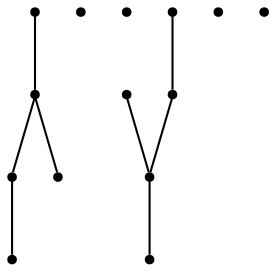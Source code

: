 graph {
  node [shape=point,comment="{\"directed\":false,\"doi\":\"10.1007/978-3-642-18469-7_13\",\"figure\":\"1\"}"]

  v0 [pos="1403.3580945558297,979.6473902304343"]
  v1 [pos="1368.0539454246946,659.3920938107365"]
  v2 [pos="1332.5871559704697,914.5618265538517"]
  v3 [pos="1212.0345978978226,623.954035030232"]
  v4 [pos="1186.0131642962683,843.8382576544153"]
  v5 [pos="1180.361540330502,712.918344655422"]
  v6 [pos="1081.1057335628943,786.9665396270981"]
  v7 [pos="1074.0405195745934,638.4168118156706"]
  v8 [pos="985.3850631137104,680.9704644441993"]
  v9 [pos="1492.1688737978793,1027.992407495967"]
  v10 [pos="1410.5797130488854,1070.4992431373832"]
  v11 [pos="1302.1620892704254,1074.037303800105"]
  v12 [pos="1178.0440429880734,1056.3220738189939"]
  v13 [pos="1130.4328700659612,911.0237658911299"]

  v0 -- v9 [id="-1",pos="1403.3580945558297,979.6473902304343 1425.7016361406609,998.325349155356 1437.0109926289294,999.9131524398306 1439.7131381533131,1003.4512131025525 1440.9016342232148,1005.0014356204623 1440.4387837888821,1006.9142394090197 1440.6264946469082,1008.4644619269295 1441.4020268291526,1014.7405135316982 1452.9741785186577,1014.840538143892 1492.1688737978793,1027.992407495967"]
  v8 -- v6 [id="-26",pos="985.3850631137104,680.9704644441993 994.2204859393954,689.2093003494035 998.8826509755673,700.8819754682606 1000.8676137606931,710.4335310772973 1002.7608209331837,719.5432742225563 1002.2187501536843,726.7194201601939 1003.3738400539371,735.9709019326492 1003.8784322926307,740.0090220679025 1004.7124411794601,744.4597675741192 1006.4930854679345,748.0728625930958 1014.549762756009,764.3879387688067 1042.0516305347944,763.4753175137495 1081.1057335628943,786.9665396270981"]
  v7 -- v5 [id="-27",pos="1074.0405195745934,638.4168118156706 1084.0571845590564,642.6393543167949 1089.4740745060913,652.6617823055485 1091.8635382825632,661.7965792951841 1094.1405028058182,670.5104844169805 1093.6650534732182,678.4200593927892 1095.1162174827575,687.6590142430563 1095.7543071384473,691.7055280520601 1096.7676912485904,696.0104016826426 1098.8192754806155,698.9275212531381 1107.8267241722915,711.7462507811297 1136.9383239125486,697.9565258124521 1180.361540330502,712.918344655422"]
  v6 -- v11 [id="-28",pos="1081.1057335628943,786.9665396270981 1085.045498134263,786.4289629764393 1095.6916944319057,788.3042495868694 1104.3613908407335,789.9295064610338 1150.662087450627,798.580904148764 1140.6413819104066,800.0436289766683 1154.890608589359,798.5183967146977 1163.7604874928818,797.5682582815131 1182.0254539176042,795.4678686023188 1194.1355403846521,801.0688017661076 1206.3956682765224,806.7447056977137 1212.3129508294953,820.3343814420036 1218.1678751991237,829.9858980747965 1228.4638475772495,846.9386391017974 1238.5596374606803,851.689394856158 1271.4743228153434,859.5281323125871 1297.833635961344,865.8041203289183 1338.8548851507571,874.0679464900617 1357.1324504737468,895.5088866129691 1366.6404190329592,906.6856355077327 1369.9931258497015,921.4380258317831 1361.8238220468115,930.3393896673414 1352.1659393243756,940.87860088769 1326.344560955918,943.2164933809617 1312.1828902568448,941.9163005993177 1296.9453500026855,940.5285465392305 1295.2313907919097,934.9151500416909 1266.3450440812837,956.9311839933845 1248.1300914648357,970.8084066520674 1219.143589876063,995.6623289811264 1217.8801367245496,1007.364191192798 1217.0920056440377,1014.6778789207567 1227.1502533558635,1016.865702701519 1236.1701736842083,1019.5036690313719 1262.4919446586036,1027.2298549534191 1279.7936680430557,1038.931780753528 1302.1620892704254,1074.037303800105"]
  v5 -- v6 [id="-34",pos="1180.361540330502,712.918344655422 1172.5551547915954,720.0684511279017 1161.7337192725956,722.3479694355447 1152.939051973882,722.3812897767967 1144.5570940396283,722.4146737064864 1138.0141934676346,720.4059785541729 1129.5322079168327,719.6683526791267 1125.8040793840382,719.3474854234814 1121.725726931727,719.2724510672268 1118.3730201149847,720.3142840272922 1103.6983579117061,724.8775174794533 1103.172894770832,750.9108781473363 1081.1057335628943,786.9665396270981"]
  v4 -- v2 [id="-38",pos="1186.0131642962683,843.8382576544153 1199.9527953210768,846.6636826980301 1213.1386240816123,853.2897886512583 1222.396269076257,859.3282102650746 1231.2286058081747,865.0791485529353 1236.48285543212,870.3049735238882 1244.8022006598324,876.39343923802 1248.4427732127474,879.0688591575629 1252.6712943514794,881.9068111233659 1257.0373852783648,883.8446687562999 1277.4291475399214,892.8961013043677 1300.5607247590656,882.0568798358753 1332.5871559704697,914.5618265538517"]
  v2 -- v12 [id="-40",pos="1332.5871559704697,914.5618265538517 1323.0167974125134,931.3644988683433 1289.8145008448748,930.2018478770203 1273.0381133396984,938.5531717281691 1269.4601534933247,940.3284337264055 1266.620310919189,942.5537746852951 1263.1299070526948,945.5292684414193 1245.7155571534272,960.4191369673532 1212.0002690815834,994.3495456888566 1178.0440429880734,1056.3220738189939"]
  v2 -- v0 [id="-44",pos="1332.5871559704697,914.5618265538517 1354.8180710404854,933.9524210978806 1369.5427470520378,929.4267048238466 1371.682014525541,934.0899628882017 1372.607715394206,936.1277815448921 1371.1316081113291,939.9408621998186 1370.706172587003,942.6288090415499 1368.9797417395587,953.6680797344297 1385.1431101239816,945.9668204798842 1403.3580945558297,979.6473902304343"]
}